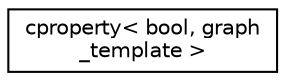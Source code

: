digraph "Graphical Class Hierarchy"
{
 // INTERACTIVE_SVG=YES
 // LATEX_PDF_SIZE
  edge [fontname="Helvetica",fontsize="10",labelfontname="Helvetica",labelfontsize="10"];
  node [fontname="Helvetica",fontsize="10",shape=record];
  rankdir="LR";
  Node0 [label="cproperty\< bool, graph\l_template \>",height=0.2,width=0.4,color="black", fillcolor="white", style="filled",URL="$classcproperty.html",tooltip=" "];
}
